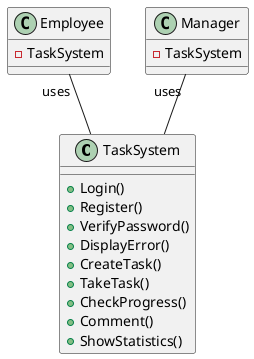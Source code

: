 
@startuml
class TaskSystem {
+Login()
+Register()
+VerifyPassword()
+DisplayError()
+CreateTask()
+TakeTask()
+CheckProgress()
+Comment()
+ShowStatistics()
}

class Employee {
    -TaskSystem
}

class Manager {
    -TaskSystem
}

Employee "uses" -- TaskSystem
Manager "uses" -- TaskSystem
@enduml
